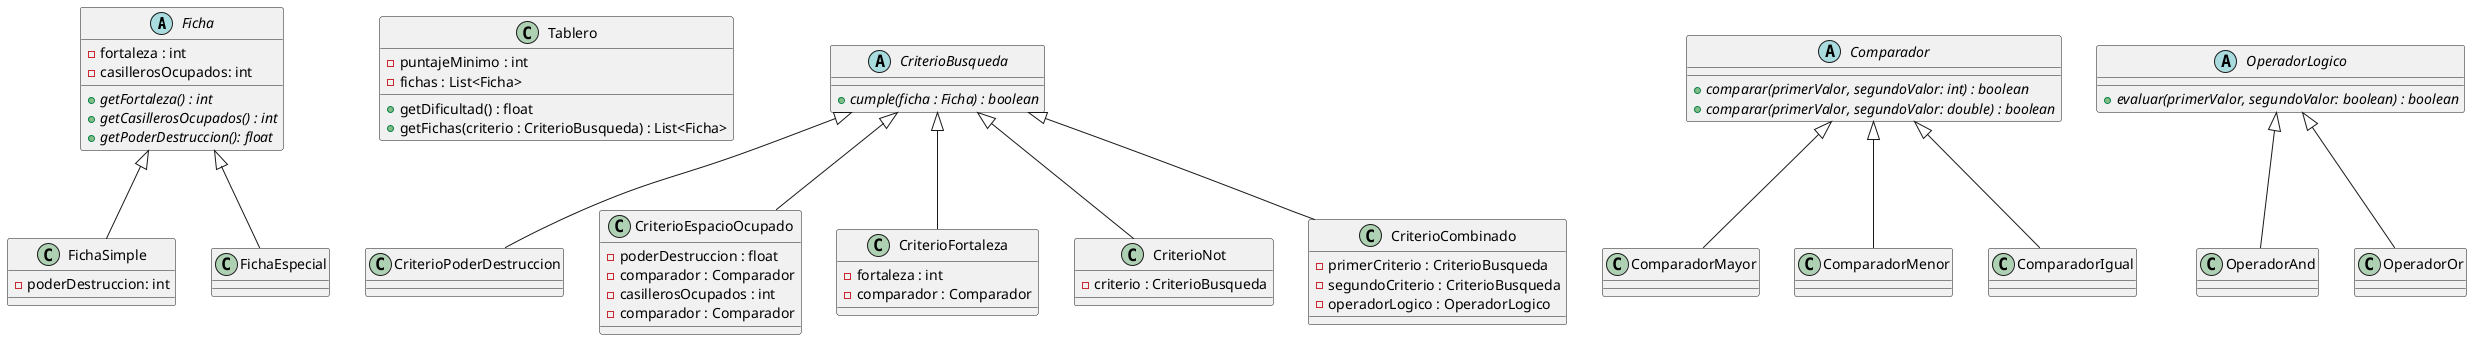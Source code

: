 ﻿@startuml classDiagram

abstract class Ficha {

    - fortaleza : int
    - casillerosOcupados: int

    + {abstract} getFortaleza() : int
    + {abstract} getCasillerosOcupados() : int
    + {abstract} getPoderDestruccion(): float
}

Ficha <|-- FichaSimple
class FichaSimple {
    - poderDestruccion: int
}

Ficha <|-- FichaEspecial
class FichaEspecial {
}

class Tablero {
    - puntajeMinimo : int
    - fichas : List<Ficha>

    + getDificultad() : float
    + getFichas(criterio : CriterioBusqueda) : List<Ficha>
}

abstract class CriterioBusqueda {
    + {abstract} cumple(ficha : Ficha) : boolean
}

CriterioBusqueda <|-- CriterioPoderDestruccion
class CriterioEspacioOcupado {
    - poderDestruccion : float
    - comparador : Comparador
}

CriterioBusqueda <|-- CriterioEspacioOcupado
class CriterioEspacioOcupado {
    - casillerosOcupados : int
    - comparador : Comparador
}

CriterioBusqueda <|-- CriterioFortaleza
class CriterioFortaleza {
    - fortaleza : int
    - comparador : Comparador
}

CriterioBusqueda <|-- CriterioNot
class CriterioNot {
    - criterio : CriterioBusqueda
}

CriterioBusqueda <|-- CriterioCombinado 
class CriterioCombinado {
    - primerCriterio : CriterioBusqueda
    - segundoCriterio : CriterioBusqueda
    - operadorLogico : OperadorLogico
}

abstract class Comparador {
    + {abstract} comparar(primerValor, segundoValor: int) : boolean
    + {abstract} comparar(primerValor, segundoValor: double) : boolean
}

Comparador <|-- ComparadorMayor
class ComparadorMayor {
}

Comparador <|-- ComparadorMenor
class ComparadorMenor {
}

Comparador <|-- ComparadorIgual
class ComparadorIgual {
}

abstract class OperadorLogico {
    + {abstract} evaluar(primerValor, segundoValor: boolean) : boolean
}

OperadorLogico <|-- OperadorAnd
class OperadorAnd {
}

OperadorLogico <|-- OperadorOr
class OperadorOr {
}

@enduml